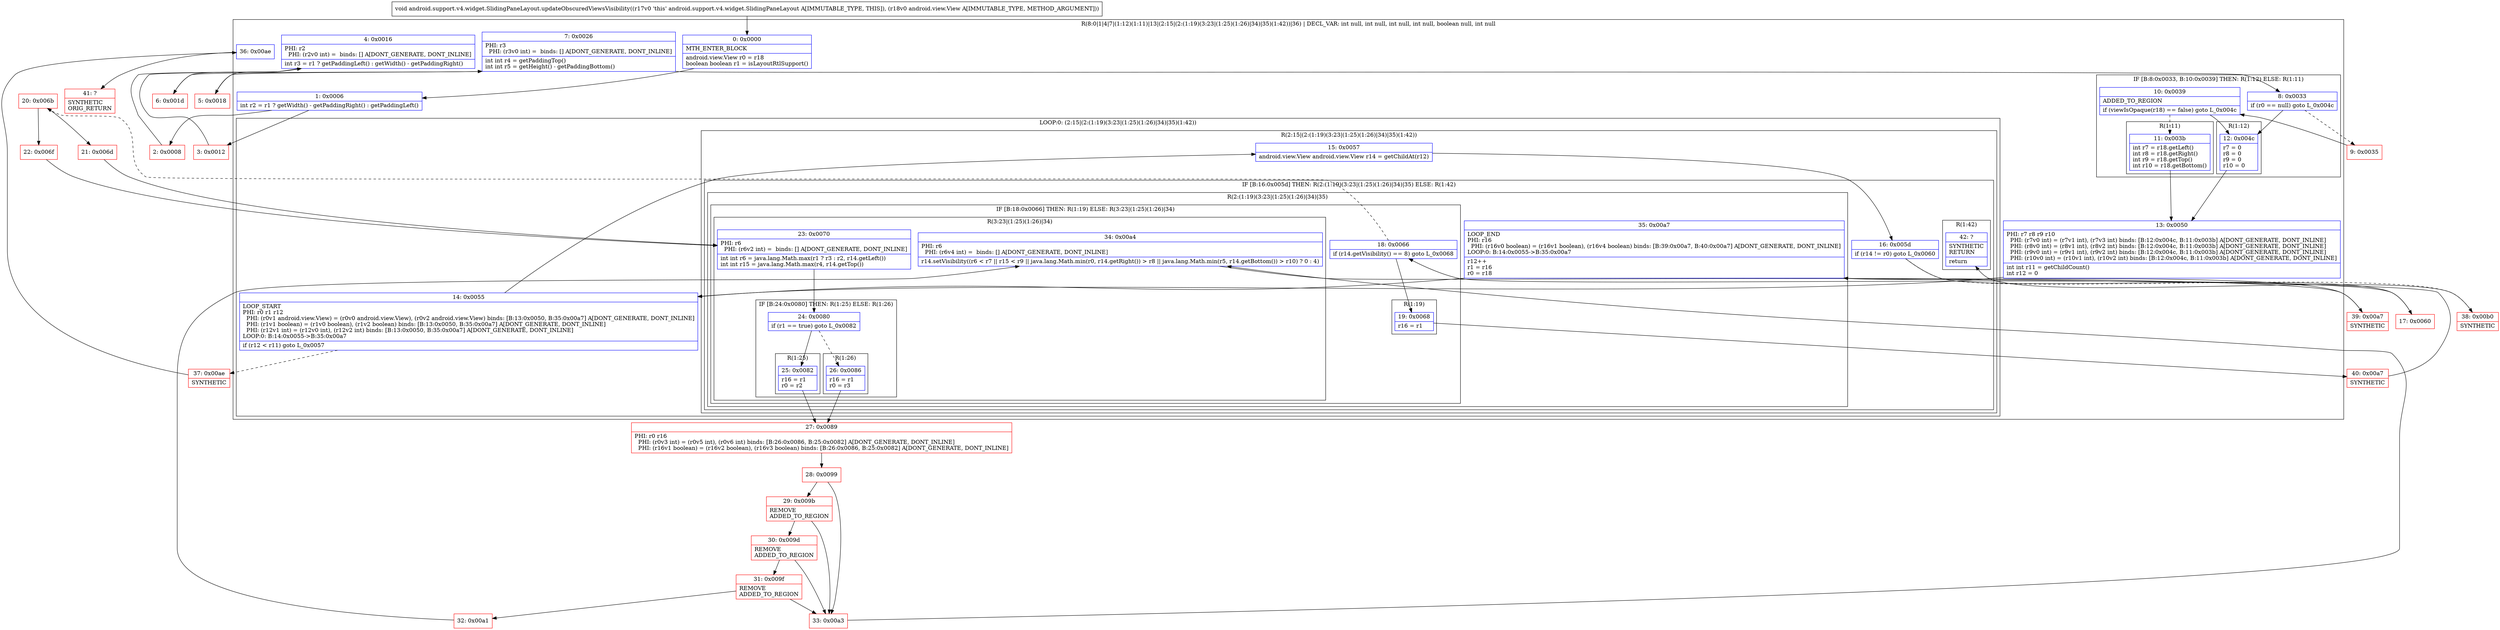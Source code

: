 digraph "CFG forandroid.support.v4.widget.SlidingPaneLayout.updateObscuredViewsVisibility(Landroid\/view\/View;)V" {
subgraph cluster_Region_1426955878 {
label = "R(8:0|1|4|7|(1:12)(1:11)|13|(2:15|(2:(1:19)(3:23|(1:25)(1:26)|34)|35)(1:42))|36) | DECL_VAR: int null, int null, int null, int null, boolean null, int null\l";
node [shape=record,color=blue];
Node_0 [shape=record,label="{0\:\ 0x0000|MTH_ENTER_BLOCK\l|android.view.View r0 = r18\lboolean boolean r1 = isLayoutRtlSupport()\l}"];
Node_1 [shape=record,label="{1\:\ 0x0006|int r2 = r1 ? getWidth() \- getPaddingRight() : getPaddingLeft()\l}"];
Node_4 [shape=record,label="{4\:\ 0x0016|PHI: r2 \l  PHI: (r2v0 int) =  binds: [] A[DONT_GENERATE, DONT_INLINE]\l|int r3 = r1 ? getPaddingLeft() : getWidth() \- getPaddingRight()\l}"];
Node_7 [shape=record,label="{7\:\ 0x0026|PHI: r3 \l  PHI: (r3v0 int) =  binds: [] A[DONT_GENERATE, DONT_INLINE]\l|int int r4 = getPaddingTop()\lint int r5 = getHeight() \- getPaddingBottom()\l}"];
subgraph cluster_IfRegion_33846364 {
label = "IF [B:8:0x0033, B:10:0x0039] THEN: R(1:12) ELSE: R(1:11)";
node [shape=record,color=blue];
Node_8 [shape=record,label="{8\:\ 0x0033|if (r0 == null) goto L_0x004c\l}"];
Node_10 [shape=record,label="{10\:\ 0x0039|ADDED_TO_REGION\l|if (viewIsOpaque(r18) == false) goto L_0x004c\l}"];
subgraph cluster_Region_551121135 {
label = "R(1:12)";
node [shape=record,color=blue];
Node_12 [shape=record,label="{12\:\ 0x004c|r7 = 0\lr8 = 0\lr9 = 0\lr10 = 0\l}"];
}
subgraph cluster_Region_2037516869 {
label = "R(1:11)";
node [shape=record,color=blue];
Node_11 [shape=record,label="{11\:\ 0x003b|int r7 = r18.getLeft()\lint r8 = r18.getRight()\lint r9 = r18.getTop()\lint r10 = r18.getBottom()\l}"];
}
}
Node_13 [shape=record,label="{13\:\ 0x0050|PHI: r7 r8 r9 r10 \l  PHI: (r7v0 int) = (r7v1 int), (r7v3 int) binds: [B:12:0x004c, B:11:0x003b] A[DONT_GENERATE, DONT_INLINE]\l  PHI: (r8v0 int) = (r8v1 int), (r8v2 int) binds: [B:12:0x004c, B:11:0x003b] A[DONT_GENERATE, DONT_INLINE]\l  PHI: (r9v0 int) = (r9v1 int), (r9v2 int) binds: [B:12:0x004c, B:11:0x003b] A[DONT_GENERATE, DONT_INLINE]\l  PHI: (r10v0 int) = (r10v1 int), (r10v2 int) binds: [B:12:0x004c, B:11:0x003b] A[DONT_GENERATE, DONT_INLINE]\l|int int r11 = getChildCount()\lint r12 = 0\l}"];
subgraph cluster_LoopRegion_1287602054 {
label = "LOOP:0: (2:15|(2:(1:19)(3:23|(1:25)(1:26)|34)|35)(1:42))";
node [shape=record,color=blue];
Node_14 [shape=record,label="{14\:\ 0x0055|LOOP_START\lPHI: r0 r1 r12 \l  PHI: (r0v1 android.view.View) = (r0v0 android.view.View), (r0v2 android.view.View) binds: [B:13:0x0050, B:35:0x00a7] A[DONT_GENERATE, DONT_INLINE]\l  PHI: (r1v1 boolean) = (r1v0 boolean), (r1v2 boolean) binds: [B:13:0x0050, B:35:0x00a7] A[DONT_GENERATE, DONT_INLINE]\l  PHI: (r12v1 int) = (r12v0 int), (r12v2 int) binds: [B:13:0x0050, B:35:0x00a7] A[DONT_GENERATE, DONT_INLINE]\lLOOP:0: B:14:0x0055\-\>B:35:0x00a7\l|if (r12 \< r11) goto L_0x0057\l}"];
subgraph cluster_Region_1785868178 {
label = "R(2:15|(2:(1:19)(3:23|(1:25)(1:26)|34)|35)(1:42))";
node [shape=record,color=blue];
Node_15 [shape=record,label="{15\:\ 0x0057|android.view.View android.view.View r14 = getChildAt(r12)\l}"];
subgraph cluster_IfRegion_762476254 {
label = "IF [B:16:0x005d] THEN: R(2:(1:19)(3:23|(1:25)(1:26)|34)|35) ELSE: R(1:42)";
node [shape=record,color=blue];
Node_16 [shape=record,label="{16\:\ 0x005d|if (r14 != r0) goto L_0x0060\l}"];
subgraph cluster_Region_1046298108 {
label = "R(2:(1:19)(3:23|(1:25)(1:26)|34)|35)";
node [shape=record,color=blue];
subgraph cluster_IfRegion_21455931 {
label = "IF [B:18:0x0066] THEN: R(1:19) ELSE: R(3:23|(1:25)(1:26)|34)";
node [shape=record,color=blue];
Node_18 [shape=record,label="{18\:\ 0x0066|if (r14.getVisibility() == 8) goto L_0x0068\l}"];
subgraph cluster_Region_339026872 {
label = "R(1:19)";
node [shape=record,color=blue];
Node_19 [shape=record,label="{19\:\ 0x0068|r16 = r1\l}"];
}
subgraph cluster_Region_1137729055 {
label = "R(3:23|(1:25)(1:26)|34)";
node [shape=record,color=blue];
Node_23 [shape=record,label="{23\:\ 0x0070|PHI: r6 \l  PHI: (r6v2 int) =  binds: [] A[DONT_GENERATE, DONT_INLINE]\l|int int r6 = java.lang.Math.max(r1 ? r3 : r2, r14.getLeft())\lint int r15 = java.lang.Math.max(r4, r14.getTop())\l}"];
subgraph cluster_IfRegion_1658287277 {
label = "IF [B:24:0x0080] THEN: R(1:25) ELSE: R(1:26)";
node [shape=record,color=blue];
Node_24 [shape=record,label="{24\:\ 0x0080|if (r1 == true) goto L_0x0082\l}"];
subgraph cluster_Region_1554856623 {
label = "R(1:25)";
node [shape=record,color=blue];
Node_25 [shape=record,label="{25\:\ 0x0082|r16 = r1\lr0 = r2\l}"];
}
subgraph cluster_Region_1639508577 {
label = "R(1:26)";
node [shape=record,color=blue];
Node_26 [shape=record,label="{26\:\ 0x0086|r16 = r1\lr0 = r3\l}"];
}
}
Node_34 [shape=record,label="{34\:\ 0x00a4|PHI: r6 \l  PHI: (r6v4 int) =  binds: [] A[DONT_GENERATE, DONT_INLINE]\l|r14.setVisibility((r6 \< r7 \|\| r15 \< r9 \|\| java.lang.Math.min(r0, r14.getRight()) \> r8 \|\| java.lang.Math.min(r5, r14.getBottom()) \> r10) ? 0 : 4)\l}"];
}
}
Node_35 [shape=record,label="{35\:\ 0x00a7|LOOP_END\lPHI: r16 \l  PHI: (r16v0 boolean) = (r16v1 boolean), (r16v4 boolean) binds: [B:39:0x00a7, B:40:0x00a7] A[DONT_GENERATE, DONT_INLINE]\lLOOP:0: B:14:0x0055\-\>B:35:0x00a7\l|r12++\lr1 = r16\lr0 = r18\l}"];
}
subgraph cluster_Region_1394893171 {
label = "R(1:42)";
node [shape=record,color=blue];
Node_42 [shape=record,label="{42\:\ ?|SYNTHETIC\lRETURN\l|return\l}"];
}
}
}
}
Node_36 [shape=record,label="{36\:\ 0x00ae}"];
}
Node_2 [shape=record,color=red,label="{2\:\ 0x0008}"];
Node_3 [shape=record,color=red,label="{3\:\ 0x0012}"];
Node_5 [shape=record,color=red,label="{5\:\ 0x0018}"];
Node_6 [shape=record,color=red,label="{6\:\ 0x001d}"];
Node_9 [shape=record,color=red,label="{9\:\ 0x0035}"];
Node_17 [shape=record,color=red,label="{17\:\ 0x0060}"];
Node_20 [shape=record,color=red,label="{20\:\ 0x006b}"];
Node_21 [shape=record,color=red,label="{21\:\ 0x006d}"];
Node_22 [shape=record,color=red,label="{22\:\ 0x006f}"];
Node_27 [shape=record,color=red,label="{27\:\ 0x0089|PHI: r0 r16 \l  PHI: (r0v3 int) = (r0v5 int), (r0v6 int) binds: [B:26:0x0086, B:25:0x0082] A[DONT_GENERATE, DONT_INLINE]\l  PHI: (r16v1 boolean) = (r16v2 boolean), (r16v3 boolean) binds: [B:26:0x0086, B:25:0x0082] A[DONT_GENERATE, DONT_INLINE]\l}"];
Node_28 [shape=record,color=red,label="{28\:\ 0x0099}"];
Node_29 [shape=record,color=red,label="{29\:\ 0x009b|REMOVE\lADDED_TO_REGION\l}"];
Node_30 [shape=record,color=red,label="{30\:\ 0x009d|REMOVE\lADDED_TO_REGION\l}"];
Node_31 [shape=record,color=red,label="{31\:\ 0x009f|REMOVE\lADDED_TO_REGION\l}"];
Node_32 [shape=record,color=red,label="{32\:\ 0x00a1}"];
Node_33 [shape=record,color=red,label="{33\:\ 0x00a3}"];
Node_37 [shape=record,color=red,label="{37\:\ 0x00ae|SYNTHETIC\l}"];
Node_38 [shape=record,color=red,label="{38\:\ 0x00b0|SYNTHETIC\l}"];
Node_39 [shape=record,color=red,label="{39\:\ 0x00a7|SYNTHETIC\l}"];
Node_40 [shape=record,color=red,label="{40\:\ 0x00a7|SYNTHETIC\l}"];
Node_41 [shape=record,color=red,label="{41\:\ ?|SYNTHETIC\lORIG_RETURN\l}"];
MethodNode[shape=record,label="{void android.support.v4.widget.SlidingPaneLayout.updateObscuredViewsVisibility((r17v0 'this' android.support.v4.widget.SlidingPaneLayout A[IMMUTABLE_TYPE, THIS]), (r18v0 android.view.View A[IMMUTABLE_TYPE, METHOD_ARGUMENT])) }"];
MethodNode -> Node_0;
Node_0 -> Node_1;
Node_1 -> Node_2;
Node_1 -> Node_3;
Node_4 -> Node_5;
Node_4 -> Node_6;
Node_7 -> Node_8;
Node_8 -> Node_9[style=dashed];
Node_8 -> Node_12;
Node_10 -> Node_11[style=dashed];
Node_10 -> Node_12;
Node_12 -> Node_13;
Node_11 -> Node_13;
Node_13 -> Node_14;
Node_14 -> Node_15;
Node_14 -> Node_37[style=dashed];
Node_15 -> Node_16;
Node_16 -> Node_17;
Node_16 -> Node_38[style=dashed];
Node_18 -> Node_19;
Node_18 -> Node_20[style=dashed];
Node_19 -> Node_40;
Node_23 -> Node_24;
Node_24 -> Node_25;
Node_24 -> Node_26[style=dashed];
Node_25 -> Node_27;
Node_26 -> Node_27;
Node_34 -> Node_39;
Node_35 -> Node_14;
Node_36 -> Node_41;
Node_2 -> Node_4;
Node_3 -> Node_4;
Node_5 -> Node_7;
Node_6 -> Node_7;
Node_9 -> Node_10;
Node_17 -> Node_18;
Node_20 -> Node_21;
Node_20 -> Node_22;
Node_21 -> Node_23;
Node_22 -> Node_23;
Node_27 -> Node_28;
Node_28 -> Node_29;
Node_28 -> Node_33;
Node_29 -> Node_30;
Node_29 -> Node_33;
Node_30 -> Node_31;
Node_30 -> Node_33;
Node_31 -> Node_32;
Node_31 -> Node_33;
Node_32 -> Node_34;
Node_33 -> Node_34;
Node_37 -> Node_36;
Node_38 -> Node_42;
Node_39 -> Node_35;
Node_40 -> Node_35;
}

